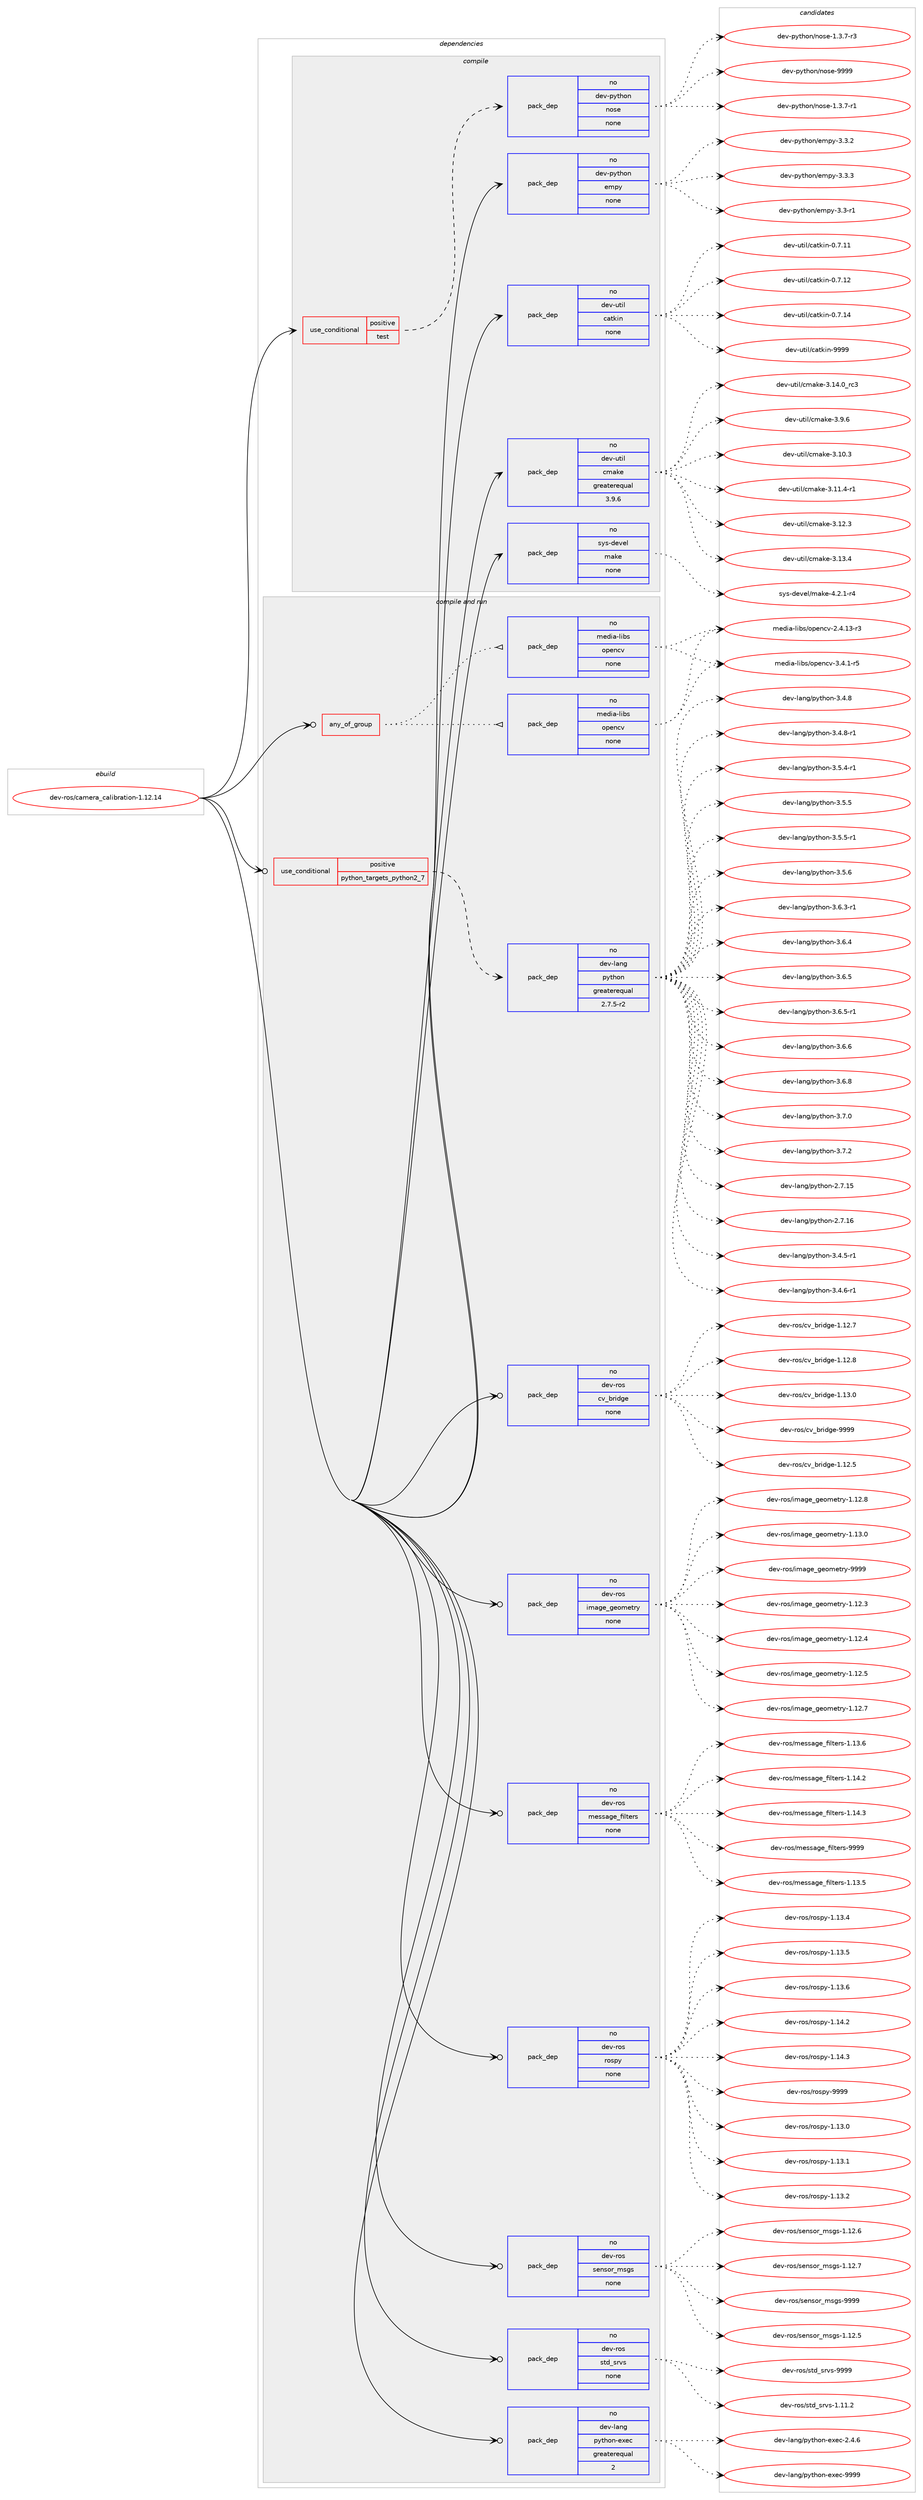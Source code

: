 digraph prolog {

# *************
# Graph options
# *************

newrank=true;
concentrate=true;
compound=true;
graph [rankdir=LR,fontname=Helvetica,fontsize=10,ranksep=1.5];#, ranksep=2.5, nodesep=0.2];
edge  [arrowhead=vee];
node  [fontname=Helvetica,fontsize=10];

# **********
# The ebuild
# **********

subgraph cluster_leftcol {
color=gray;
rank=same;
label=<<i>ebuild</i>>;
id [label="dev-ros/camera_calibration-1.12.14", color=red, width=4, href="../dev-ros/camera_calibration-1.12.14.svg"];
}

# ****************
# The dependencies
# ****************

subgraph cluster_midcol {
color=gray;
label=<<i>dependencies</i>>;
subgraph cluster_compile {
fillcolor="#eeeeee";
style=filled;
label=<<i>compile</i>>;
subgraph cond388008 {
dependency1452594 [label=<<TABLE BORDER="0" CELLBORDER="1" CELLSPACING="0" CELLPADDING="4"><TR><TD ROWSPAN="3" CELLPADDING="10">use_conditional</TD></TR><TR><TD>positive</TD></TR><TR><TD>test</TD></TR></TABLE>>, shape=none, color=red];
subgraph pack1041206 {
dependency1452595 [label=<<TABLE BORDER="0" CELLBORDER="1" CELLSPACING="0" CELLPADDING="4" WIDTH="220"><TR><TD ROWSPAN="6" CELLPADDING="30">pack_dep</TD></TR><TR><TD WIDTH="110">no</TD></TR><TR><TD>dev-python</TD></TR><TR><TD>nose</TD></TR><TR><TD>none</TD></TR><TR><TD></TD></TR></TABLE>>, shape=none, color=blue];
}
dependency1452594:e -> dependency1452595:w [weight=20,style="dashed",arrowhead="vee"];
}
id:e -> dependency1452594:w [weight=20,style="solid",arrowhead="vee"];
subgraph pack1041207 {
dependency1452596 [label=<<TABLE BORDER="0" CELLBORDER="1" CELLSPACING="0" CELLPADDING="4" WIDTH="220"><TR><TD ROWSPAN="6" CELLPADDING="30">pack_dep</TD></TR><TR><TD WIDTH="110">no</TD></TR><TR><TD>dev-python</TD></TR><TR><TD>empy</TD></TR><TR><TD>none</TD></TR><TR><TD></TD></TR></TABLE>>, shape=none, color=blue];
}
id:e -> dependency1452596:w [weight=20,style="solid",arrowhead="vee"];
subgraph pack1041208 {
dependency1452597 [label=<<TABLE BORDER="0" CELLBORDER="1" CELLSPACING="0" CELLPADDING="4" WIDTH="220"><TR><TD ROWSPAN="6" CELLPADDING="30">pack_dep</TD></TR><TR><TD WIDTH="110">no</TD></TR><TR><TD>dev-util</TD></TR><TR><TD>catkin</TD></TR><TR><TD>none</TD></TR><TR><TD></TD></TR></TABLE>>, shape=none, color=blue];
}
id:e -> dependency1452597:w [weight=20,style="solid",arrowhead="vee"];
subgraph pack1041209 {
dependency1452598 [label=<<TABLE BORDER="0" CELLBORDER="1" CELLSPACING="0" CELLPADDING="4" WIDTH="220"><TR><TD ROWSPAN="6" CELLPADDING="30">pack_dep</TD></TR><TR><TD WIDTH="110">no</TD></TR><TR><TD>dev-util</TD></TR><TR><TD>cmake</TD></TR><TR><TD>greaterequal</TD></TR><TR><TD>3.9.6</TD></TR></TABLE>>, shape=none, color=blue];
}
id:e -> dependency1452598:w [weight=20,style="solid",arrowhead="vee"];
subgraph pack1041210 {
dependency1452599 [label=<<TABLE BORDER="0" CELLBORDER="1" CELLSPACING="0" CELLPADDING="4" WIDTH="220"><TR><TD ROWSPAN="6" CELLPADDING="30">pack_dep</TD></TR><TR><TD WIDTH="110">no</TD></TR><TR><TD>sys-devel</TD></TR><TR><TD>make</TD></TR><TR><TD>none</TD></TR><TR><TD></TD></TR></TABLE>>, shape=none, color=blue];
}
id:e -> dependency1452599:w [weight=20,style="solid",arrowhead="vee"];
}
subgraph cluster_compileandrun {
fillcolor="#eeeeee";
style=filled;
label=<<i>compile and run</i>>;
subgraph any22792 {
dependency1452600 [label=<<TABLE BORDER="0" CELLBORDER="1" CELLSPACING="0" CELLPADDING="4"><TR><TD CELLPADDING="10">any_of_group</TD></TR></TABLE>>, shape=none, color=red];subgraph pack1041211 {
dependency1452601 [label=<<TABLE BORDER="0" CELLBORDER="1" CELLSPACING="0" CELLPADDING="4" WIDTH="220"><TR><TD ROWSPAN="6" CELLPADDING="30">pack_dep</TD></TR><TR><TD WIDTH="110">no</TD></TR><TR><TD>media-libs</TD></TR><TR><TD>opencv</TD></TR><TR><TD>none</TD></TR><TR><TD></TD></TR></TABLE>>, shape=none, color=blue];
}
dependency1452600:e -> dependency1452601:w [weight=20,style="dotted",arrowhead="oinv"];
subgraph pack1041212 {
dependency1452602 [label=<<TABLE BORDER="0" CELLBORDER="1" CELLSPACING="0" CELLPADDING="4" WIDTH="220"><TR><TD ROWSPAN="6" CELLPADDING="30">pack_dep</TD></TR><TR><TD WIDTH="110">no</TD></TR><TR><TD>media-libs</TD></TR><TR><TD>opencv</TD></TR><TR><TD>none</TD></TR><TR><TD></TD></TR></TABLE>>, shape=none, color=blue];
}
dependency1452600:e -> dependency1452602:w [weight=20,style="dotted",arrowhead="oinv"];
}
id:e -> dependency1452600:w [weight=20,style="solid",arrowhead="odotvee"];
subgraph cond388009 {
dependency1452603 [label=<<TABLE BORDER="0" CELLBORDER="1" CELLSPACING="0" CELLPADDING="4"><TR><TD ROWSPAN="3" CELLPADDING="10">use_conditional</TD></TR><TR><TD>positive</TD></TR><TR><TD>python_targets_python2_7</TD></TR></TABLE>>, shape=none, color=red];
subgraph pack1041213 {
dependency1452604 [label=<<TABLE BORDER="0" CELLBORDER="1" CELLSPACING="0" CELLPADDING="4" WIDTH="220"><TR><TD ROWSPAN="6" CELLPADDING="30">pack_dep</TD></TR><TR><TD WIDTH="110">no</TD></TR><TR><TD>dev-lang</TD></TR><TR><TD>python</TD></TR><TR><TD>greaterequal</TD></TR><TR><TD>2.7.5-r2</TD></TR></TABLE>>, shape=none, color=blue];
}
dependency1452603:e -> dependency1452604:w [weight=20,style="dashed",arrowhead="vee"];
}
id:e -> dependency1452603:w [weight=20,style="solid",arrowhead="odotvee"];
subgraph pack1041214 {
dependency1452605 [label=<<TABLE BORDER="0" CELLBORDER="1" CELLSPACING="0" CELLPADDING="4" WIDTH="220"><TR><TD ROWSPAN="6" CELLPADDING="30">pack_dep</TD></TR><TR><TD WIDTH="110">no</TD></TR><TR><TD>dev-lang</TD></TR><TR><TD>python-exec</TD></TR><TR><TD>greaterequal</TD></TR><TR><TD>2</TD></TR></TABLE>>, shape=none, color=blue];
}
id:e -> dependency1452605:w [weight=20,style="solid",arrowhead="odotvee"];
subgraph pack1041215 {
dependency1452606 [label=<<TABLE BORDER="0" CELLBORDER="1" CELLSPACING="0" CELLPADDING="4" WIDTH="220"><TR><TD ROWSPAN="6" CELLPADDING="30">pack_dep</TD></TR><TR><TD WIDTH="110">no</TD></TR><TR><TD>dev-ros</TD></TR><TR><TD>cv_bridge</TD></TR><TR><TD>none</TD></TR><TR><TD></TD></TR></TABLE>>, shape=none, color=blue];
}
id:e -> dependency1452606:w [weight=20,style="solid",arrowhead="odotvee"];
subgraph pack1041216 {
dependency1452607 [label=<<TABLE BORDER="0" CELLBORDER="1" CELLSPACING="0" CELLPADDING="4" WIDTH="220"><TR><TD ROWSPAN="6" CELLPADDING="30">pack_dep</TD></TR><TR><TD WIDTH="110">no</TD></TR><TR><TD>dev-ros</TD></TR><TR><TD>image_geometry</TD></TR><TR><TD>none</TD></TR><TR><TD></TD></TR></TABLE>>, shape=none, color=blue];
}
id:e -> dependency1452607:w [weight=20,style="solid",arrowhead="odotvee"];
subgraph pack1041217 {
dependency1452608 [label=<<TABLE BORDER="0" CELLBORDER="1" CELLSPACING="0" CELLPADDING="4" WIDTH="220"><TR><TD ROWSPAN="6" CELLPADDING="30">pack_dep</TD></TR><TR><TD WIDTH="110">no</TD></TR><TR><TD>dev-ros</TD></TR><TR><TD>message_filters</TD></TR><TR><TD>none</TD></TR><TR><TD></TD></TR></TABLE>>, shape=none, color=blue];
}
id:e -> dependency1452608:w [weight=20,style="solid",arrowhead="odotvee"];
subgraph pack1041218 {
dependency1452609 [label=<<TABLE BORDER="0" CELLBORDER="1" CELLSPACING="0" CELLPADDING="4" WIDTH="220"><TR><TD ROWSPAN="6" CELLPADDING="30">pack_dep</TD></TR><TR><TD WIDTH="110">no</TD></TR><TR><TD>dev-ros</TD></TR><TR><TD>rospy</TD></TR><TR><TD>none</TD></TR><TR><TD></TD></TR></TABLE>>, shape=none, color=blue];
}
id:e -> dependency1452609:w [weight=20,style="solid",arrowhead="odotvee"];
subgraph pack1041219 {
dependency1452610 [label=<<TABLE BORDER="0" CELLBORDER="1" CELLSPACING="0" CELLPADDING="4" WIDTH="220"><TR><TD ROWSPAN="6" CELLPADDING="30">pack_dep</TD></TR><TR><TD WIDTH="110">no</TD></TR><TR><TD>dev-ros</TD></TR><TR><TD>sensor_msgs</TD></TR><TR><TD>none</TD></TR><TR><TD></TD></TR></TABLE>>, shape=none, color=blue];
}
id:e -> dependency1452610:w [weight=20,style="solid",arrowhead="odotvee"];
subgraph pack1041220 {
dependency1452611 [label=<<TABLE BORDER="0" CELLBORDER="1" CELLSPACING="0" CELLPADDING="4" WIDTH="220"><TR><TD ROWSPAN="6" CELLPADDING="30">pack_dep</TD></TR><TR><TD WIDTH="110">no</TD></TR><TR><TD>dev-ros</TD></TR><TR><TD>std_srvs</TD></TR><TR><TD>none</TD></TR><TR><TD></TD></TR></TABLE>>, shape=none, color=blue];
}
id:e -> dependency1452611:w [weight=20,style="solid",arrowhead="odotvee"];
}
subgraph cluster_run {
fillcolor="#eeeeee";
style=filled;
label=<<i>run</i>>;
}
}

# **************
# The candidates
# **************

subgraph cluster_choices {
rank=same;
color=gray;
label=<<i>candidates</i>>;

subgraph choice1041206 {
color=black;
nodesep=1;
choice10010111845112121116104111110471101111151014549465146554511449 [label="dev-python/nose-1.3.7-r1", color=red, width=4,href="../dev-python/nose-1.3.7-r1.svg"];
choice10010111845112121116104111110471101111151014549465146554511451 [label="dev-python/nose-1.3.7-r3", color=red, width=4,href="../dev-python/nose-1.3.7-r3.svg"];
choice10010111845112121116104111110471101111151014557575757 [label="dev-python/nose-9999", color=red, width=4,href="../dev-python/nose-9999.svg"];
dependency1452595:e -> choice10010111845112121116104111110471101111151014549465146554511449:w [style=dotted,weight="100"];
dependency1452595:e -> choice10010111845112121116104111110471101111151014549465146554511451:w [style=dotted,weight="100"];
dependency1452595:e -> choice10010111845112121116104111110471101111151014557575757:w [style=dotted,weight="100"];
}
subgraph choice1041207 {
color=black;
nodesep=1;
choice1001011184511212111610411111047101109112121455146514511449 [label="dev-python/empy-3.3-r1", color=red, width=4,href="../dev-python/empy-3.3-r1.svg"];
choice1001011184511212111610411111047101109112121455146514650 [label="dev-python/empy-3.3.2", color=red, width=4,href="../dev-python/empy-3.3.2.svg"];
choice1001011184511212111610411111047101109112121455146514651 [label="dev-python/empy-3.3.3", color=red, width=4,href="../dev-python/empy-3.3.3.svg"];
dependency1452596:e -> choice1001011184511212111610411111047101109112121455146514511449:w [style=dotted,weight="100"];
dependency1452596:e -> choice1001011184511212111610411111047101109112121455146514650:w [style=dotted,weight="100"];
dependency1452596:e -> choice1001011184511212111610411111047101109112121455146514651:w [style=dotted,weight="100"];
}
subgraph choice1041208 {
color=black;
nodesep=1;
choice1001011184511711610510847999711610710511045484655464949 [label="dev-util/catkin-0.7.11", color=red, width=4,href="../dev-util/catkin-0.7.11.svg"];
choice1001011184511711610510847999711610710511045484655464950 [label="dev-util/catkin-0.7.12", color=red, width=4,href="../dev-util/catkin-0.7.12.svg"];
choice1001011184511711610510847999711610710511045484655464952 [label="dev-util/catkin-0.7.14", color=red, width=4,href="../dev-util/catkin-0.7.14.svg"];
choice100101118451171161051084799971161071051104557575757 [label="dev-util/catkin-9999", color=red, width=4,href="../dev-util/catkin-9999.svg"];
dependency1452597:e -> choice1001011184511711610510847999711610710511045484655464949:w [style=dotted,weight="100"];
dependency1452597:e -> choice1001011184511711610510847999711610710511045484655464950:w [style=dotted,weight="100"];
dependency1452597:e -> choice1001011184511711610510847999711610710511045484655464952:w [style=dotted,weight="100"];
dependency1452597:e -> choice100101118451171161051084799971161071051104557575757:w [style=dotted,weight="100"];
}
subgraph choice1041209 {
color=black;
nodesep=1;
choice1001011184511711610510847991099710710145514649484651 [label="dev-util/cmake-3.10.3", color=red, width=4,href="../dev-util/cmake-3.10.3.svg"];
choice10010111845117116105108479910997107101455146494946524511449 [label="dev-util/cmake-3.11.4-r1", color=red, width=4,href="../dev-util/cmake-3.11.4-r1.svg"];
choice1001011184511711610510847991099710710145514649504651 [label="dev-util/cmake-3.12.3", color=red, width=4,href="../dev-util/cmake-3.12.3.svg"];
choice1001011184511711610510847991099710710145514649514652 [label="dev-util/cmake-3.13.4", color=red, width=4,href="../dev-util/cmake-3.13.4.svg"];
choice1001011184511711610510847991099710710145514649524648951149951 [label="dev-util/cmake-3.14.0_rc3", color=red, width=4,href="../dev-util/cmake-3.14.0_rc3.svg"];
choice10010111845117116105108479910997107101455146574654 [label="dev-util/cmake-3.9.6", color=red, width=4,href="../dev-util/cmake-3.9.6.svg"];
dependency1452598:e -> choice1001011184511711610510847991099710710145514649484651:w [style=dotted,weight="100"];
dependency1452598:e -> choice10010111845117116105108479910997107101455146494946524511449:w [style=dotted,weight="100"];
dependency1452598:e -> choice1001011184511711610510847991099710710145514649504651:w [style=dotted,weight="100"];
dependency1452598:e -> choice1001011184511711610510847991099710710145514649514652:w [style=dotted,weight="100"];
dependency1452598:e -> choice1001011184511711610510847991099710710145514649524648951149951:w [style=dotted,weight="100"];
dependency1452598:e -> choice10010111845117116105108479910997107101455146574654:w [style=dotted,weight="100"];
}
subgraph choice1041210 {
color=black;
nodesep=1;
choice1151211154510010111810110847109971071014552465046494511452 [label="sys-devel/make-4.2.1-r4", color=red, width=4,href="../sys-devel/make-4.2.1-r4.svg"];
dependency1452599:e -> choice1151211154510010111810110847109971071014552465046494511452:w [style=dotted,weight="100"];
}
subgraph choice1041211 {
color=black;
nodesep=1;
choice1091011001059745108105981154711111210111099118455046524649514511451 [label="media-libs/opencv-2.4.13-r3", color=red, width=4,href="../media-libs/opencv-2.4.13-r3.svg"];
choice10910110010597451081059811547111112101110991184551465246494511453 [label="media-libs/opencv-3.4.1-r5", color=red, width=4,href="../media-libs/opencv-3.4.1-r5.svg"];
dependency1452601:e -> choice1091011001059745108105981154711111210111099118455046524649514511451:w [style=dotted,weight="100"];
dependency1452601:e -> choice10910110010597451081059811547111112101110991184551465246494511453:w [style=dotted,weight="100"];
}
subgraph choice1041212 {
color=black;
nodesep=1;
choice1091011001059745108105981154711111210111099118455046524649514511451 [label="media-libs/opencv-2.4.13-r3", color=red, width=4,href="../media-libs/opencv-2.4.13-r3.svg"];
choice10910110010597451081059811547111112101110991184551465246494511453 [label="media-libs/opencv-3.4.1-r5", color=red, width=4,href="../media-libs/opencv-3.4.1-r5.svg"];
dependency1452602:e -> choice1091011001059745108105981154711111210111099118455046524649514511451:w [style=dotted,weight="100"];
dependency1452602:e -> choice10910110010597451081059811547111112101110991184551465246494511453:w [style=dotted,weight="100"];
}
subgraph choice1041213 {
color=black;
nodesep=1;
choice10010111845108971101034711212111610411111045504655464953 [label="dev-lang/python-2.7.15", color=red, width=4,href="../dev-lang/python-2.7.15.svg"];
choice10010111845108971101034711212111610411111045504655464954 [label="dev-lang/python-2.7.16", color=red, width=4,href="../dev-lang/python-2.7.16.svg"];
choice1001011184510897110103471121211161041111104551465246534511449 [label="dev-lang/python-3.4.5-r1", color=red, width=4,href="../dev-lang/python-3.4.5-r1.svg"];
choice1001011184510897110103471121211161041111104551465246544511449 [label="dev-lang/python-3.4.6-r1", color=red, width=4,href="../dev-lang/python-3.4.6-r1.svg"];
choice100101118451089711010347112121116104111110455146524656 [label="dev-lang/python-3.4.8", color=red, width=4,href="../dev-lang/python-3.4.8.svg"];
choice1001011184510897110103471121211161041111104551465246564511449 [label="dev-lang/python-3.4.8-r1", color=red, width=4,href="../dev-lang/python-3.4.8-r1.svg"];
choice1001011184510897110103471121211161041111104551465346524511449 [label="dev-lang/python-3.5.4-r1", color=red, width=4,href="../dev-lang/python-3.5.4-r1.svg"];
choice100101118451089711010347112121116104111110455146534653 [label="dev-lang/python-3.5.5", color=red, width=4,href="../dev-lang/python-3.5.5.svg"];
choice1001011184510897110103471121211161041111104551465346534511449 [label="dev-lang/python-3.5.5-r1", color=red, width=4,href="../dev-lang/python-3.5.5-r1.svg"];
choice100101118451089711010347112121116104111110455146534654 [label="dev-lang/python-3.5.6", color=red, width=4,href="../dev-lang/python-3.5.6.svg"];
choice1001011184510897110103471121211161041111104551465446514511449 [label="dev-lang/python-3.6.3-r1", color=red, width=4,href="../dev-lang/python-3.6.3-r1.svg"];
choice100101118451089711010347112121116104111110455146544652 [label="dev-lang/python-3.6.4", color=red, width=4,href="../dev-lang/python-3.6.4.svg"];
choice100101118451089711010347112121116104111110455146544653 [label="dev-lang/python-3.6.5", color=red, width=4,href="../dev-lang/python-3.6.5.svg"];
choice1001011184510897110103471121211161041111104551465446534511449 [label="dev-lang/python-3.6.5-r1", color=red, width=4,href="../dev-lang/python-3.6.5-r1.svg"];
choice100101118451089711010347112121116104111110455146544654 [label="dev-lang/python-3.6.6", color=red, width=4,href="../dev-lang/python-3.6.6.svg"];
choice100101118451089711010347112121116104111110455146544656 [label="dev-lang/python-3.6.8", color=red, width=4,href="../dev-lang/python-3.6.8.svg"];
choice100101118451089711010347112121116104111110455146554648 [label="dev-lang/python-3.7.0", color=red, width=4,href="../dev-lang/python-3.7.0.svg"];
choice100101118451089711010347112121116104111110455146554650 [label="dev-lang/python-3.7.2", color=red, width=4,href="../dev-lang/python-3.7.2.svg"];
dependency1452604:e -> choice10010111845108971101034711212111610411111045504655464953:w [style=dotted,weight="100"];
dependency1452604:e -> choice10010111845108971101034711212111610411111045504655464954:w [style=dotted,weight="100"];
dependency1452604:e -> choice1001011184510897110103471121211161041111104551465246534511449:w [style=dotted,weight="100"];
dependency1452604:e -> choice1001011184510897110103471121211161041111104551465246544511449:w [style=dotted,weight="100"];
dependency1452604:e -> choice100101118451089711010347112121116104111110455146524656:w [style=dotted,weight="100"];
dependency1452604:e -> choice1001011184510897110103471121211161041111104551465246564511449:w [style=dotted,weight="100"];
dependency1452604:e -> choice1001011184510897110103471121211161041111104551465346524511449:w [style=dotted,weight="100"];
dependency1452604:e -> choice100101118451089711010347112121116104111110455146534653:w [style=dotted,weight="100"];
dependency1452604:e -> choice1001011184510897110103471121211161041111104551465346534511449:w [style=dotted,weight="100"];
dependency1452604:e -> choice100101118451089711010347112121116104111110455146534654:w [style=dotted,weight="100"];
dependency1452604:e -> choice1001011184510897110103471121211161041111104551465446514511449:w [style=dotted,weight="100"];
dependency1452604:e -> choice100101118451089711010347112121116104111110455146544652:w [style=dotted,weight="100"];
dependency1452604:e -> choice100101118451089711010347112121116104111110455146544653:w [style=dotted,weight="100"];
dependency1452604:e -> choice1001011184510897110103471121211161041111104551465446534511449:w [style=dotted,weight="100"];
dependency1452604:e -> choice100101118451089711010347112121116104111110455146544654:w [style=dotted,weight="100"];
dependency1452604:e -> choice100101118451089711010347112121116104111110455146544656:w [style=dotted,weight="100"];
dependency1452604:e -> choice100101118451089711010347112121116104111110455146554648:w [style=dotted,weight="100"];
dependency1452604:e -> choice100101118451089711010347112121116104111110455146554650:w [style=dotted,weight="100"];
}
subgraph choice1041214 {
color=black;
nodesep=1;
choice1001011184510897110103471121211161041111104510112010199455046524654 [label="dev-lang/python-exec-2.4.6", color=red, width=4,href="../dev-lang/python-exec-2.4.6.svg"];
choice10010111845108971101034711212111610411111045101120101994557575757 [label="dev-lang/python-exec-9999", color=red, width=4,href="../dev-lang/python-exec-9999.svg"];
dependency1452605:e -> choice1001011184510897110103471121211161041111104510112010199455046524654:w [style=dotted,weight="100"];
dependency1452605:e -> choice10010111845108971101034711212111610411111045101120101994557575757:w [style=dotted,weight="100"];
}
subgraph choice1041215 {
color=black;
nodesep=1;
choice100101118451141111154799118959811410510010310145494649504653 [label="dev-ros/cv_bridge-1.12.5", color=red, width=4,href="../dev-ros/cv_bridge-1.12.5.svg"];
choice100101118451141111154799118959811410510010310145494649504655 [label="dev-ros/cv_bridge-1.12.7", color=red, width=4,href="../dev-ros/cv_bridge-1.12.7.svg"];
choice100101118451141111154799118959811410510010310145494649504656 [label="dev-ros/cv_bridge-1.12.8", color=red, width=4,href="../dev-ros/cv_bridge-1.12.8.svg"];
choice100101118451141111154799118959811410510010310145494649514648 [label="dev-ros/cv_bridge-1.13.0", color=red, width=4,href="../dev-ros/cv_bridge-1.13.0.svg"];
choice10010111845114111115479911895981141051001031014557575757 [label="dev-ros/cv_bridge-9999", color=red, width=4,href="../dev-ros/cv_bridge-9999.svg"];
dependency1452606:e -> choice100101118451141111154799118959811410510010310145494649504653:w [style=dotted,weight="100"];
dependency1452606:e -> choice100101118451141111154799118959811410510010310145494649504655:w [style=dotted,weight="100"];
dependency1452606:e -> choice100101118451141111154799118959811410510010310145494649504656:w [style=dotted,weight="100"];
dependency1452606:e -> choice100101118451141111154799118959811410510010310145494649514648:w [style=dotted,weight="100"];
dependency1452606:e -> choice10010111845114111115479911895981141051001031014557575757:w [style=dotted,weight="100"];
}
subgraph choice1041216 {
color=black;
nodesep=1;
choice1001011184511411111547105109971031019510310111110910111611412145494649504651 [label="dev-ros/image_geometry-1.12.3", color=red, width=4,href="../dev-ros/image_geometry-1.12.3.svg"];
choice1001011184511411111547105109971031019510310111110910111611412145494649504652 [label="dev-ros/image_geometry-1.12.4", color=red, width=4,href="../dev-ros/image_geometry-1.12.4.svg"];
choice1001011184511411111547105109971031019510310111110910111611412145494649504653 [label="dev-ros/image_geometry-1.12.5", color=red, width=4,href="../dev-ros/image_geometry-1.12.5.svg"];
choice1001011184511411111547105109971031019510310111110910111611412145494649504655 [label="dev-ros/image_geometry-1.12.7", color=red, width=4,href="../dev-ros/image_geometry-1.12.7.svg"];
choice1001011184511411111547105109971031019510310111110910111611412145494649504656 [label="dev-ros/image_geometry-1.12.8", color=red, width=4,href="../dev-ros/image_geometry-1.12.8.svg"];
choice1001011184511411111547105109971031019510310111110910111611412145494649514648 [label="dev-ros/image_geometry-1.13.0", color=red, width=4,href="../dev-ros/image_geometry-1.13.0.svg"];
choice100101118451141111154710510997103101951031011111091011161141214557575757 [label="dev-ros/image_geometry-9999", color=red, width=4,href="../dev-ros/image_geometry-9999.svg"];
dependency1452607:e -> choice1001011184511411111547105109971031019510310111110910111611412145494649504651:w [style=dotted,weight="100"];
dependency1452607:e -> choice1001011184511411111547105109971031019510310111110910111611412145494649504652:w [style=dotted,weight="100"];
dependency1452607:e -> choice1001011184511411111547105109971031019510310111110910111611412145494649504653:w [style=dotted,weight="100"];
dependency1452607:e -> choice1001011184511411111547105109971031019510310111110910111611412145494649504655:w [style=dotted,weight="100"];
dependency1452607:e -> choice1001011184511411111547105109971031019510310111110910111611412145494649504656:w [style=dotted,weight="100"];
dependency1452607:e -> choice1001011184511411111547105109971031019510310111110910111611412145494649514648:w [style=dotted,weight="100"];
dependency1452607:e -> choice100101118451141111154710510997103101951031011111091011161141214557575757:w [style=dotted,weight="100"];
}
subgraph choice1041217 {
color=black;
nodesep=1;
choice1001011184511411111547109101115115971031019510210510811610111411545494649514653 [label="dev-ros/message_filters-1.13.5", color=red, width=4,href="../dev-ros/message_filters-1.13.5.svg"];
choice1001011184511411111547109101115115971031019510210510811610111411545494649514654 [label="dev-ros/message_filters-1.13.6", color=red, width=4,href="../dev-ros/message_filters-1.13.6.svg"];
choice1001011184511411111547109101115115971031019510210510811610111411545494649524650 [label="dev-ros/message_filters-1.14.2", color=red, width=4,href="../dev-ros/message_filters-1.14.2.svg"];
choice1001011184511411111547109101115115971031019510210510811610111411545494649524651 [label="dev-ros/message_filters-1.14.3", color=red, width=4,href="../dev-ros/message_filters-1.14.3.svg"];
choice100101118451141111154710910111511597103101951021051081161011141154557575757 [label="dev-ros/message_filters-9999", color=red, width=4,href="../dev-ros/message_filters-9999.svg"];
dependency1452608:e -> choice1001011184511411111547109101115115971031019510210510811610111411545494649514653:w [style=dotted,weight="100"];
dependency1452608:e -> choice1001011184511411111547109101115115971031019510210510811610111411545494649514654:w [style=dotted,weight="100"];
dependency1452608:e -> choice1001011184511411111547109101115115971031019510210510811610111411545494649524650:w [style=dotted,weight="100"];
dependency1452608:e -> choice1001011184511411111547109101115115971031019510210510811610111411545494649524651:w [style=dotted,weight="100"];
dependency1452608:e -> choice100101118451141111154710910111511597103101951021051081161011141154557575757:w [style=dotted,weight="100"];
}
subgraph choice1041218 {
color=black;
nodesep=1;
choice100101118451141111154711411111511212145494649514648 [label="dev-ros/rospy-1.13.0", color=red, width=4,href="../dev-ros/rospy-1.13.0.svg"];
choice100101118451141111154711411111511212145494649514649 [label="dev-ros/rospy-1.13.1", color=red, width=4,href="../dev-ros/rospy-1.13.1.svg"];
choice100101118451141111154711411111511212145494649514650 [label="dev-ros/rospy-1.13.2", color=red, width=4,href="../dev-ros/rospy-1.13.2.svg"];
choice100101118451141111154711411111511212145494649514652 [label="dev-ros/rospy-1.13.4", color=red, width=4,href="../dev-ros/rospy-1.13.4.svg"];
choice100101118451141111154711411111511212145494649514653 [label="dev-ros/rospy-1.13.5", color=red, width=4,href="../dev-ros/rospy-1.13.5.svg"];
choice100101118451141111154711411111511212145494649514654 [label="dev-ros/rospy-1.13.6", color=red, width=4,href="../dev-ros/rospy-1.13.6.svg"];
choice100101118451141111154711411111511212145494649524650 [label="dev-ros/rospy-1.14.2", color=red, width=4,href="../dev-ros/rospy-1.14.2.svg"];
choice100101118451141111154711411111511212145494649524651 [label="dev-ros/rospy-1.14.3", color=red, width=4,href="../dev-ros/rospy-1.14.3.svg"];
choice10010111845114111115471141111151121214557575757 [label="dev-ros/rospy-9999", color=red, width=4,href="../dev-ros/rospy-9999.svg"];
dependency1452609:e -> choice100101118451141111154711411111511212145494649514648:w [style=dotted,weight="100"];
dependency1452609:e -> choice100101118451141111154711411111511212145494649514649:w [style=dotted,weight="100"];
dependency1452609:e -> choice100101118451141111154711411111511212145494649514650:w [style=dotted,weight="100"];
dependency1452609:e -> choice100101118451141111154711411111511212145494649514652:w [style=dotted,weight="100"];
dependency1452609:e -> choice100101118451141111154711411111511212145494649514653:w [style=dotted,weight="100"];
dependency1452609:e -> choice100101118451141111154711411111511212145494649514654:w [style=dotted,weight="100"];
dependency1452609:e -> choice100101118451141111154711411111511212145494649524650:w [style=dotted,weight="100"];
dependency1452609:e -> choice100101118451141111154711411111511212145494649524651:w [style=dotted,weight="100"];
dependency1452609:e -> choice10010111845114111115471141111151121214557575757:w [style=dotted,weight="100"];
}
subgraph choice1041219 {
color=black;
nodesep=1;
choice10010111845114111115471151011101151111149510911510311545494649504653 [label="dev-ros/sensor_msgs-1.12.5", color=red, width=4,href="../dev-ros/sensor_msgs-1.12.5.svg"];
choice10010111845114111115471151011101151111149510911510311545494649504654 [label="dev-ros/sensor_msgs-1.12.6", color=red, width=4,href="../dev-ros/sensor_msgs-1.12.6.svg"];
choice10010111845114111115471151011101151111149510911510311545494649504655 [label="dev-ros/sensor_msgs-1.12.7", color=red, width=4,href="../dev-ros/sensor_msgs-1.12.7.svg"];
choice1001011184511411111547115101110115111114951091151031154557575757 [label="dev-ros/sensor_msgs-9999", color=red, width=4,href="../dev-ros/sensor_msgs-9999.svg"];
dependency1452610:e -> choice10010111845114111115471151011101151111149510911510311545494649504653:w [style=dotted,weight="100"];
dependency1452610:e -> choice10010111845114111115471151011101151111149510911510311545494649504654:w [style=dotted,weight="100"];
dependency1452610:e -> choice10010111845114111115471151011101151111149510911510311545494649504655:w [style=dotted,weight="100"];
dependency1452610:e -> choice1001011184511411111547115101110115111114951091151031154557575757:w [style=dotted,weight="100"];
}
subgraph choice1041220 {
color=black;
nodesep=1;
choice10010111845114111115471151161009511511411811545494649494650 [label="dev-ros/std_srvs-1.11.2", color=red, width=4,href="../dev-ros/std_srvs-1.11.2.svg"];
choice1001011184511411111547115116100951151141181154557575757 [label="dev-ros/std_srvs-9999", color=red, width=4,href="../dev-ros/std_srvs-9999.svg"];
dependency1452611:e -> choice10010111845114111115471151161009511511411811545494649494650:w [style=dotted,weight="100"];
dependency1452611:e -> choice1001011184511411111547115116100951151141181154557575757:w [style=dotted,weight="100"];
}
}

}
